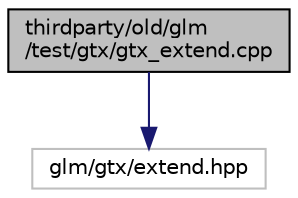 digraph "thirdparty/old/glm/test/gtx/gtx_extend.cpp"
{
  edge [fontname="Helvetica",fontsize="10",labelfontname="Helvetica",labelfontsize="10"];
  node [fontname="Helvetica",fontsize="10",shape=record];
  Node1 [label="thirdparty/old/glm\l/test/gtx/gtx_extend.cpp",height=0.2,width=0.4,color="black", fillcolor="grey75", style="filled", fontcolor="black"];
  Node1 -> Node2 [color="midnightblue",fontsize="10",style="solid",fontname="Helvetica"];
  Node2 [label="glm/gtx/extend.hpp",height=0.2,width=0.4,color="grey75", fillcolor="white", style="filled"];
}
